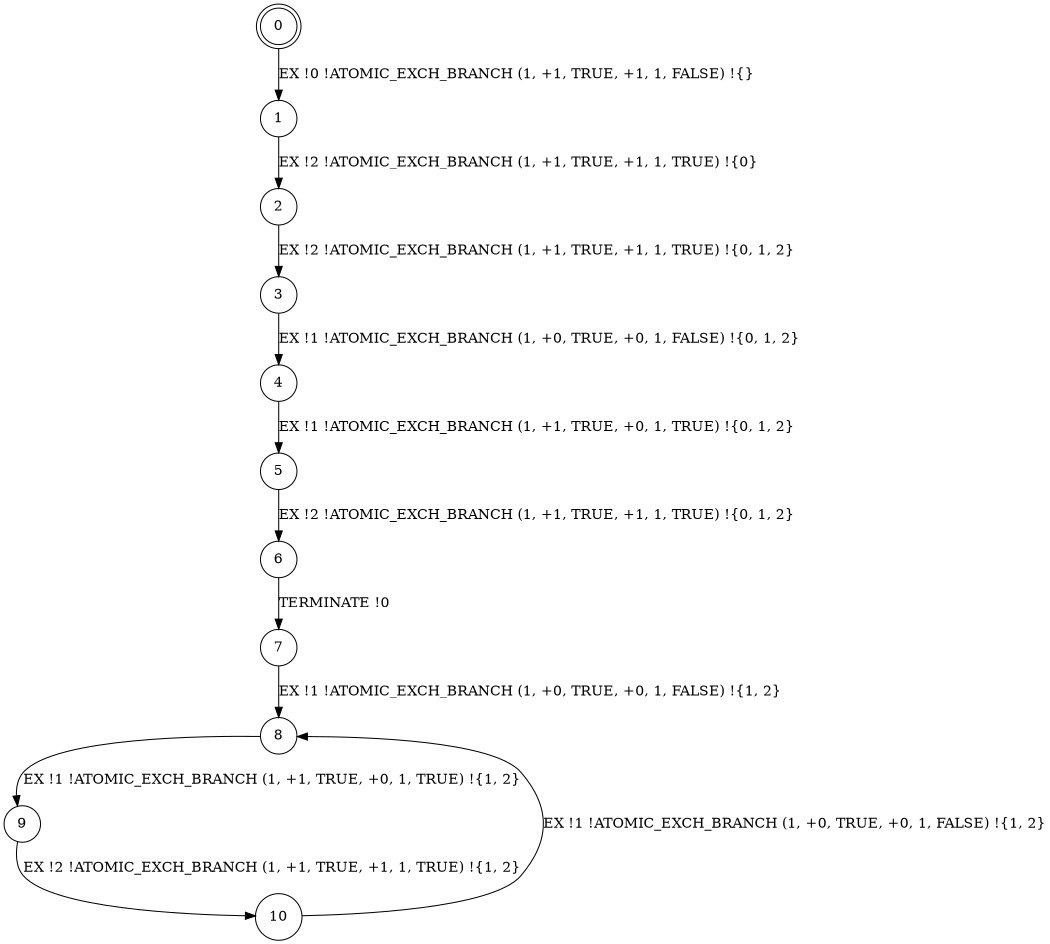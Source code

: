 digraph BCG {
size = "7, 10.5";
center = TRUE;
node [shape = circle];
0 [peripheries = 2];
0 -> 1 [label = "EX !0 !ATOMIC_EXCH_BRANCH (1, +1, TRUE, +1, 1, FALSE) !{}"];
1 -> 2 [label = "EX !2 !ATOMIC_EXCH_BRANCH (1, +1, TRUE, +1, 1, TRUE) !{0}"];
2 -> 3 [label = "EX !2 !ATOMIC_EXCH_BRANCH (1, +1, TRUE, +1, 1, TRUE) !{0, 1, 2}"];
3 -> 4 [label = "EX !1 !ATOMIC_EXCH_BRANCH (1, +0, TRUE, +0, 1, FALSE) !{0, 1, 2}"];
4 -> 5 [label = "EX !1 !ATOMIC_EXCH_BRANCH (1, +1, TRUE, +0, 1, TRUE) !{0, 1, 2}"];
5 -> 6 [label = "EX !2 !ATOMIC_EXCH_BRANCH (1, +1, TRUE, +1, 1, TRUE) !{0, 1, 2}"];
6 -> 7 [label = "TERMINATE !0"];
7 -> 8 [label = "EX !1 !ATOMIC_EXCH_BRANCH (1, +0, TRUE, +0, 1, FALSE) !{1, 2}"];
8 -> 9 [label = "EX !1 !ATOMIC_EXCH_BRANCH (1, +1, TRUE, +0, 1, TRUE) !{1, 2}"];
9 -> 10 [label = "EX !2 !ATOMIC_EXCH_BRANCH (1, +1, TRUE, +1, 1, TRUE) !{1, 2}"];
10 -> 8 [label = "EX !1 !ATOMIC_EXCH_BRANCH (1, +0, TRUE, +0, 1, FALSE) !{1, 2}"];
}
